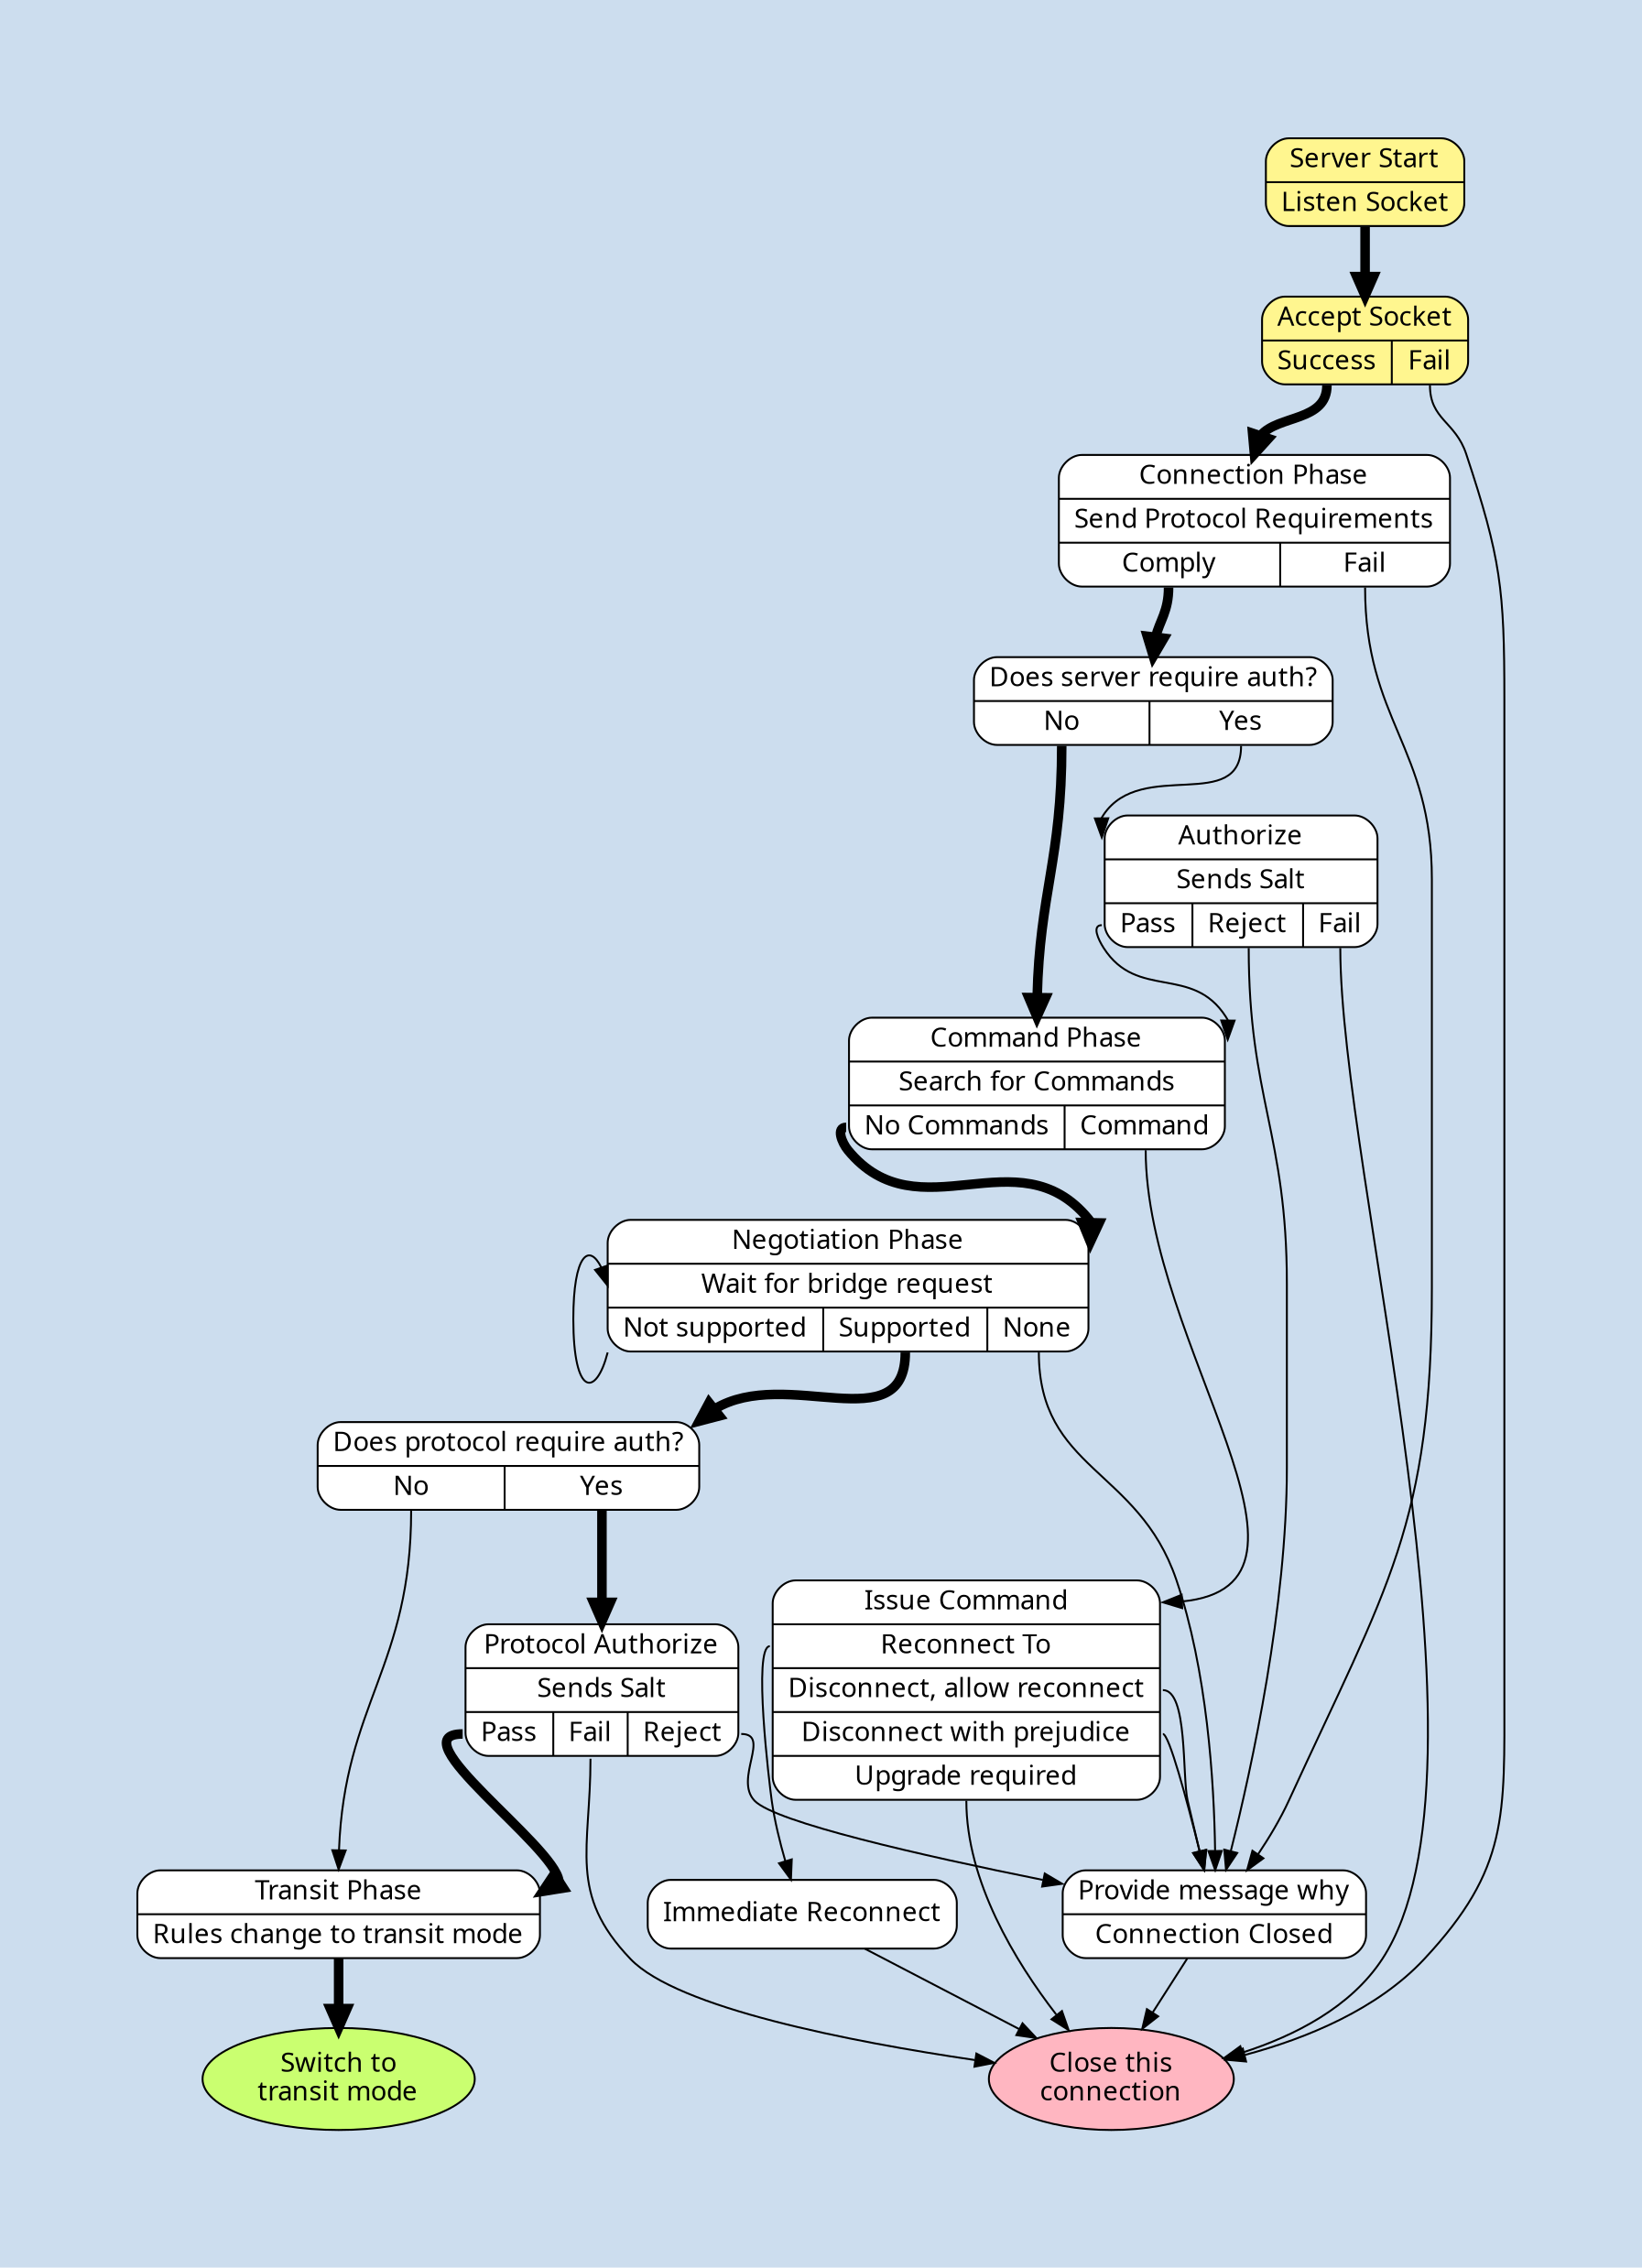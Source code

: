 // $Revision$

digraph G {

    graph [bgcolor="#ccddee" style=filled pad=1];
    node  [fillcolor=white style=filled shape=Mrecord fontname="candara"];
    edge  [];

    "server_start"             [label="{Server Start|<listensocket>Listen Socket}"        fillcolor=khaki1 style=filled];
    "accept_socket"            [label="{<in>Accept Socket|{<success>Success|<fail>Fail}}" fillcolor=khaki1 style=filled];
    "connection_phase"         [label="{<in>Connection Phase|Send Protocol Requirements|{<comply>Comply|<fail>Fail}}"];
    "require_auth"             [label="{<in>Does server require auth?|{<no>No|<yes>Yes}}"];
    "authorize"                [label="{<in>Authorize|Sends Salt|{<pass>Pass|<reject>Reject|<fail>Fail}}"];
    "command_phase"            [label="{<in>Command Phase|Search for Commands|{<nocommands>No Commands|<command>Command}}"];
    "issue_command"            [label="{<in>Issue Command|<reconnectto>Reconnect To|<disconnect>Disconnect, allow reconnect|<disconnectpr>Disconnect with prejudice|<upgrade>Upgrade required}"];
    "negotiation_phase"        [label="{<in>Negotiation Phase|<wait>Wait for bridge request|{<bad>Not supported|<good>Supported|<none>None}}"];
    "protocol_require_auth"    [label="{<in>Does protocol require auth?|{<no>No|<yes>Yes}}"];
    "protocol_authorize"       [label="{<in>Protocol Authorize|Sends Salt|{<pass>Pass|<fail>Fail|<reject>Reject}}"];
    "transit_phase"            [label="{<in>Transit Phase|Rules change to transit mode}"];
    "immediate_reconnect"      [label="Immediate Reconnect"];
    "close_connection_message" [label="{Provide message why|Connection Closed}"];
    "close_connection"         [label="Close this\nconnection" shape=ellipse fillcolor=lightpink style=filled]
    "start_transit_phase"      [label="Switch to\ntransit mode" shape=ellipse fillcolor=darkolivegreen1 style=filled]

    server_start:listensocket     -> accept_socket:in               [penwidth=5];

    accept_socket:success         -> connection_phase:in            [penwidth=5];
    accept_socket:fail            -> close_connection               [];

    connection_phase:comply       -> require_auth:in                [penwidth=5];
    connection_phase:fail         -> close_connection_message       [];

    require_auth:yes              -> authorize:in                   [];
    require_auth:no               -> command_phase:in               [penwidth=5];

    close_connection_message      -> close_connection               [];

    authorize:pass                -> command_phase:in               [];
    authorize:fail                -> close_connection               [];
    authorize:reject              -> close_connection_message       [];

    command_phase:command         -> issue_command:in               [];

    issue_command:reconnectto:w   -> immediate_reconnect            [];
    issue_command:disconnect:e    -> close_connection_message       [];
    issue_command:disconnectpr:e  -> close_connection_message       [];
    issue_command:upgrade:s       -> close_connection               [];

    immediate_reconnect           -> close_connection               [];

    command_phase:nocommands      -> negotiation_phase:in           [penwidth=5];

    negotiation_phase:bad:sw      -> negotiation_phase:wait:w       [constraint=false];
    negotiation_phase:none:s      -> close_connection_message       [];
    negotiation_phase:good:s      -> protocol_require_auth:in:ne    [penwidth=5];

    protocol_require_auth:yes     -> protocol_authorize:in          [penwidth=5];
    protocol_require_auth:no      -> transit_phase:in               [];

    protocol_authorize:pass       -> transit_phase:in               [penwidth=5];
    protocol_authorize:fail       -> close_connection               [];
    protocol_authorize:reject     -> close_connection_message       [];

    transit_phase                 -> start_transit_phase            [penwidth=5];



}